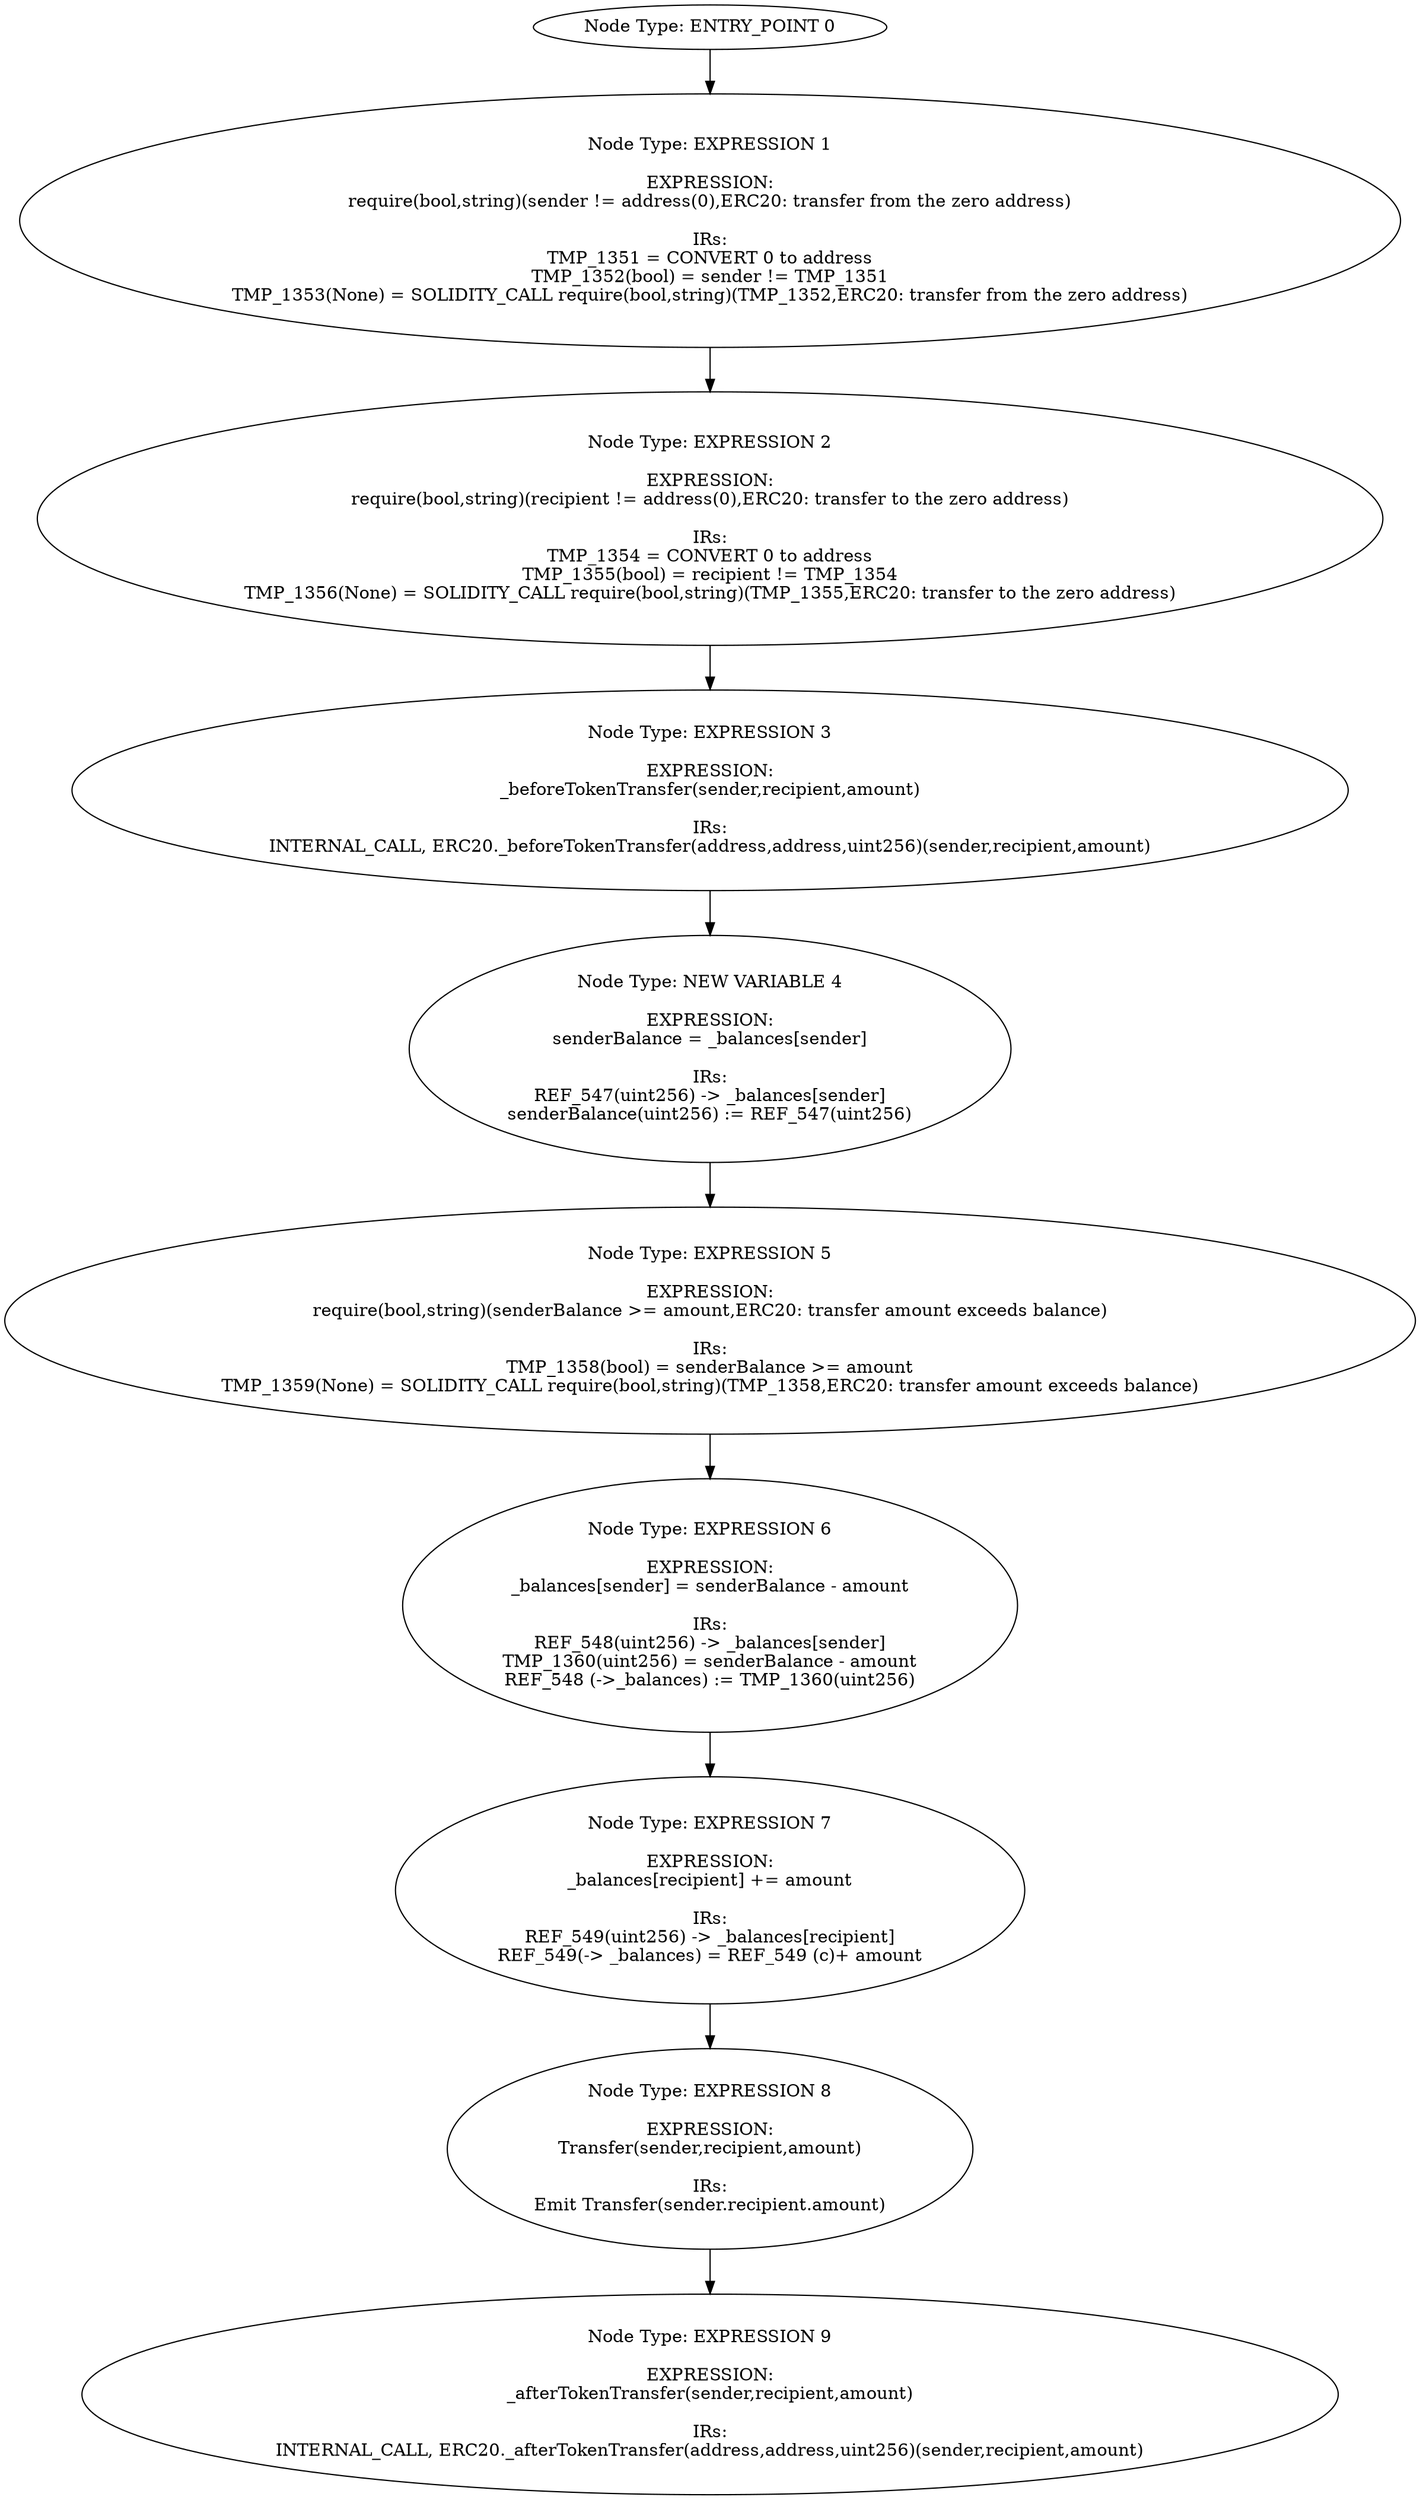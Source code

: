 digraph{
0[label="Node Type: ENTRY_POINT 0
"];
0->1;
1[label="Node Type: EXPRESSION 1

EXPRESSION:
require(bool,string)(sender != address(0),ERC20: transfer from the zero address)

IRs:
TMP_1351 = CONVERT 0 to address
TMP_1352(bool) = sender != TMP_1351
TMP_1353(None) = SOLIDITY_CALL require(bool,string)(TMP_1352,ERC20: transfer from the zero address)"];
1->2;
2[label="Node Type: EXPRESSION 2

EXPRESSION:
require(bool,string)(recipient != address(0),ERC20: transfer to the zero address)

IRs:
TMP_1354 = CONVERT 0 to address
TMP_1355(bool) = recipient != TMP_1354
TMP_1356(None) = SOLIDITY_CALL require(bool,string)(TMP_1355,ERC20: transfer to the zero address)"];
2->3;
3[label="Node Type: EXPRESSION 3

EXPRESSION:
_beforeTokenTransfer(sender,recipient,amount)

IRs:
INTERNAL_CALL, ERC20._beforeTokenTransfer(address,address,uint256)(sender,recipient,amount)"];
3->4;
4[label="Node Type: NEW VARIABLE 4

EXPRESSION:
senderBalance = _balances[sender]

IRs:
REF_547(uint256) -> _balances[sender]
senderBalance(uint256) := REF_547(uint256)"];
4->5;
5[label="Node Type: EXPRESSION 5

EXPRESSION:
require(bool,string)(senderBalance >= amount,ERC20: transfer amount exceeds balance)

IRs:
TMP_1358(bool) = senderBalance >= amount
TMP_1359(None) = SOLIDITY_CALL require(bool,string)(TMP_1358,ERC20: transfer amount exceeds balance)"];
5->6;
6[label="Node Type: EXPRESSION 6

EXPRESSION:
_balances[sender] = senderBalance - amount

IRs:
REF_548(uint256) -> _balances[sender]
TMP_1360(uint256) = senderBalance - amount
REF_548 (->_balances) := TMP_1360(uint256)"];
6->7;
7[label="Node Type: EXPRESSION 7

EXPRESSION:
_balances[recipient] += amount

IRs:
REF_549(uint256) -> _balances[recipient]
REF_549(-> _balances) = REF_549 (c)+ amount"];
7->8;
8[label="Node Type: EXPRESSION 8

EXPRESSION:
Transfer(sender,recipient,amount)

IRs:
Emit Transfer(sender.recipient.amount)"];
8->9;
9[label="Node Type: EXPRESSION 9

EXPRESSION:
_afterTokenTransfer(sender,recipient,amount)

IRs:
INTERNAL_CALL, ERC20._afterTokenTransfer(address,address,uint256)(sender,recipient,amount)"];
}
